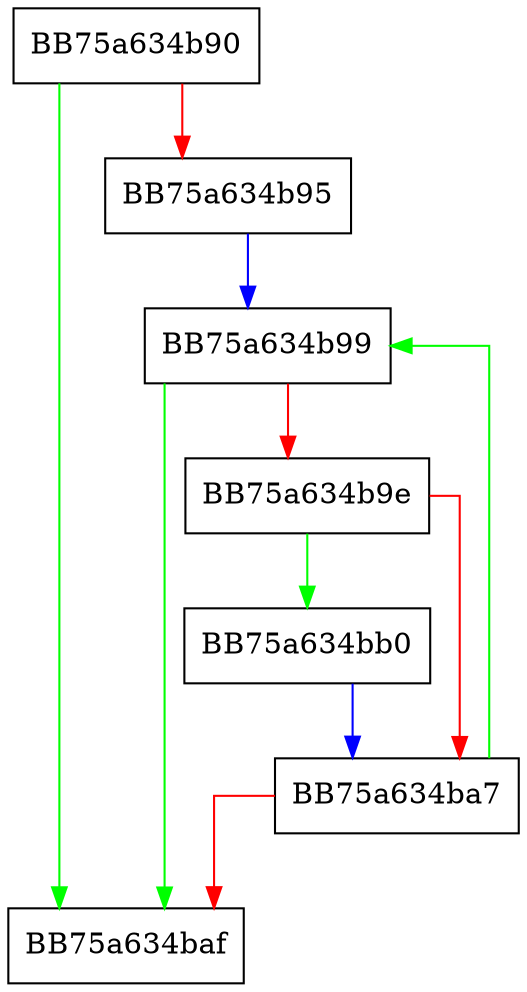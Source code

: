 digraph my_strupr {
  node [shape="box"];
  graph [splines=ortho];
  BB75a634b90 -> BB75a634baf [color="green"];
  BB75a634b90 -> BB75a634b95 [color="red"];
  BB75a634b95 -> BB75a634b99 [color="blue"];
  BB75a634b99 -> BB75a634baf [color="green"];
  BB75a634b99 -> BB75a634b9e [color="red"];
  BB75a634b9e -> BB75a634bb0 [color="green"];
  BB75a634b9e -> BB75a634ba7 [color="red"];
  BB75a634ba7 -> BB75a634b99 [color="green"];
  BB75a634ba7 -> BB75a634baf [color="red"];
  BB75a634bb0 -> BB75a634ba7 [color="blue"];
}